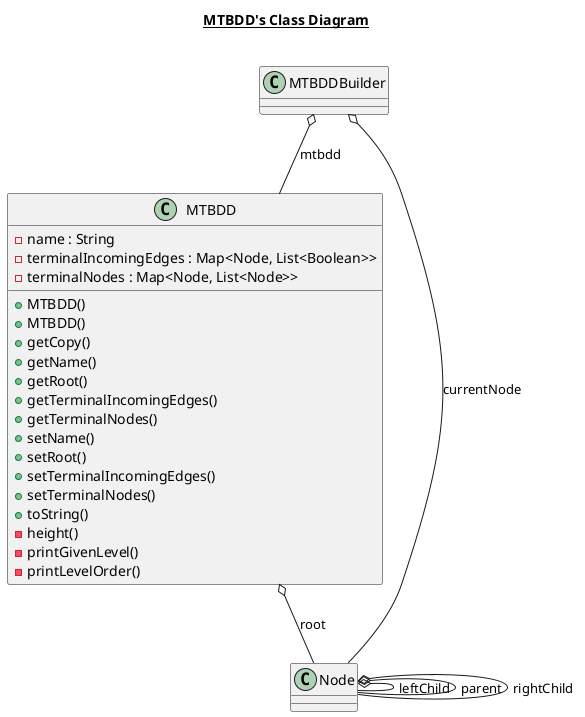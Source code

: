 @startuml

title __MTBDD's Class Diagram__\n

      class MTBDD {
          - name : String
          - terminalIncomingEdges : Map<Node, List<Boolean>>
          - terminalNodes : Map<Node, List<Node>>
          + MTBDD()
          + MTBDD()
          + getCopy()
          + getName()
          + getRoot()
          + getTerminalIncomingEdges()
          + getTerminalNodes()
          + setName()
          + setRoot()
          + setTerminalIncomingEdges()
          + setTerminalNodes()
          + toString()
          - height()
          - printGivenLevel()
          - printLevelOrder()
      }

  MTBDD o-- Node : root
  MTBDDBuilder o-- Node : currentNode
  MTBDDBuilder o-- MTBDD : mtbdd
  Node o-- Node : leftChild
  Node o-- Node : parent
  Node o-- Node : rightChild



@enduml
